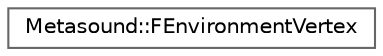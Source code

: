 digraph "Graphical Class Hierarchy"
{
 // INTERACTIVE_SVG=YES
 // LATEX_PDF_SIZE
  bgcolor="transparent";
  edge [fontname=Helvetica,fontsize=10,labelfontname=Helvetica,labelfontsize=10];
  node [fontname=Helvetica,fontsize=10,shape=box,height=0.2,width=0.4];
  rankdir="LR";
  Node0 [id="Node000000",label="Metasound::FEnvironmentVertex",height=0.2,width=0.4,color="grey40", fillcolor="white", style="filled",URL="$d4/d5a/classMetasound_1_1FEnvironmentVertex.html",tooltip="FEnvironmentVertex."];
}
